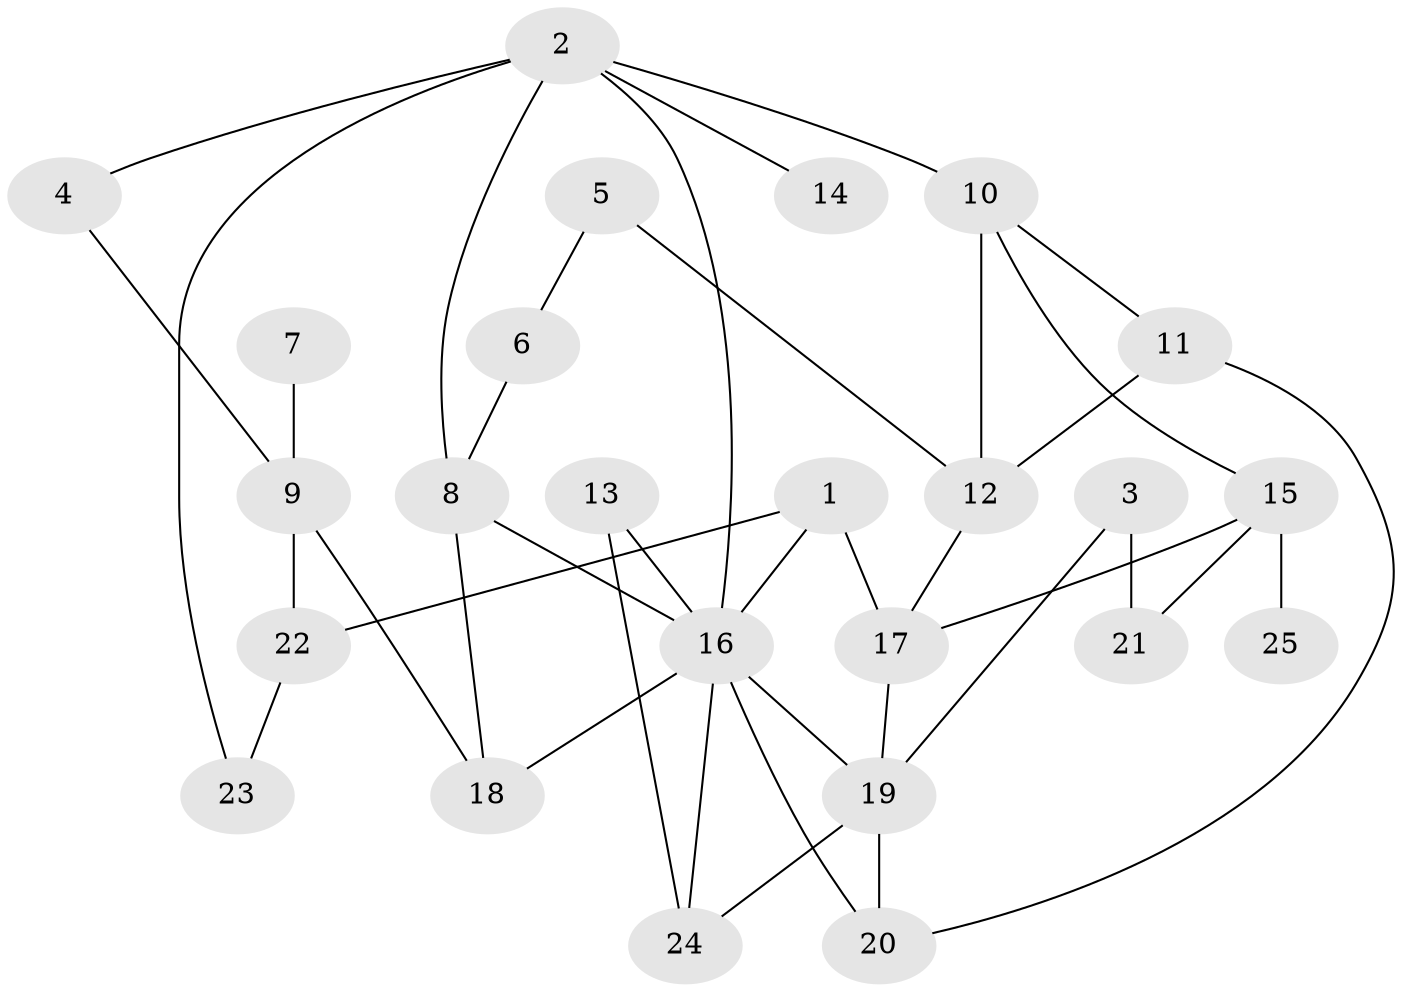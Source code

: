 // original degree distribution, {3: 0.22580645161290322, 10: 0.016129032258064516, 5: 0.03225806451612903, 4: 0.08064516129032258, 7: 0.016129032258064516, 6: 0.03225806451612903, 2: 0.3548387096774194, 1: 0.24193548387096775}
// Generated by graph-tools (version 1.1) at 2025/36/03/04/25 23:36:09]
// undirected, 25 vertices, 39 edges
graph export_dot {
  node [color=gray90,style=filled];
  1;
  2;
  3;
  4;
  5;
  6;
  7;
  8;
  9;
  10;
  11;
  12;
  13;
  14;
  15;
  16;
  17;
  18;
  19;
  20;
  21;
  22;
  23;
  24;
  25;
  1 -- 16 [weight=1.0];
  1 -- 17 [weight=1.0];
  1 -- 22 [weight=1.0];
  2 -- 4 [weight=1.0];
  2 -- 8 [weight=1.0];
  2 -- 10 [weight=1.0];
  2 -- 14 [weight=1.0];
  2 -- 16 [weight=1.0];
  2 -- 23 [weight=1.0];
  3 -- 19 [weight=1.0];
  3 -- 21 [weight=1.0];
  4 -- 9 [weight=1.0];
  5 -- 6 [weight=1.0];
  5 -- 12 [weight=2.0];
  6 -- 8 [weight=1.0];
  7 -- 9 [weight=1.0];
  8 -- 16 [weight=1.0];
  8 -- 18 [weight=1.0];
  9 -- 18 [weight=1.0];
  9 -- 22 [weight=1.0];
  10 -- 11 [weight=1.0];
  10 -- 12 [weight=2.0];
  10 -- 15 [weight=1.0];
  11 -- 12 [weight=1.0];
  11 -- 20 [weight=1.0];
  12 -- 17 [weight=1.0];
  13 -- 16 [weight=1.0];
  13 -- 24 [weight=1.0];
  15 -- 17 [weight=1.0];
  15 -- 21 [weight=1.0];
  15 -- 25 [weight=1.0];
  16 -- 18 [weight=1.0];
  16 -- 19 [weight=2.0];
  16 -- 20 [weight=1.0];
  16 -- 24 [weight=1.0];
  17 -- 19 [weight=1.0];
  19 -- 20 [weight=1.0];
  19 -- 24 [weight=1.0];
  22 -- 23 [weight=1.0];
}
